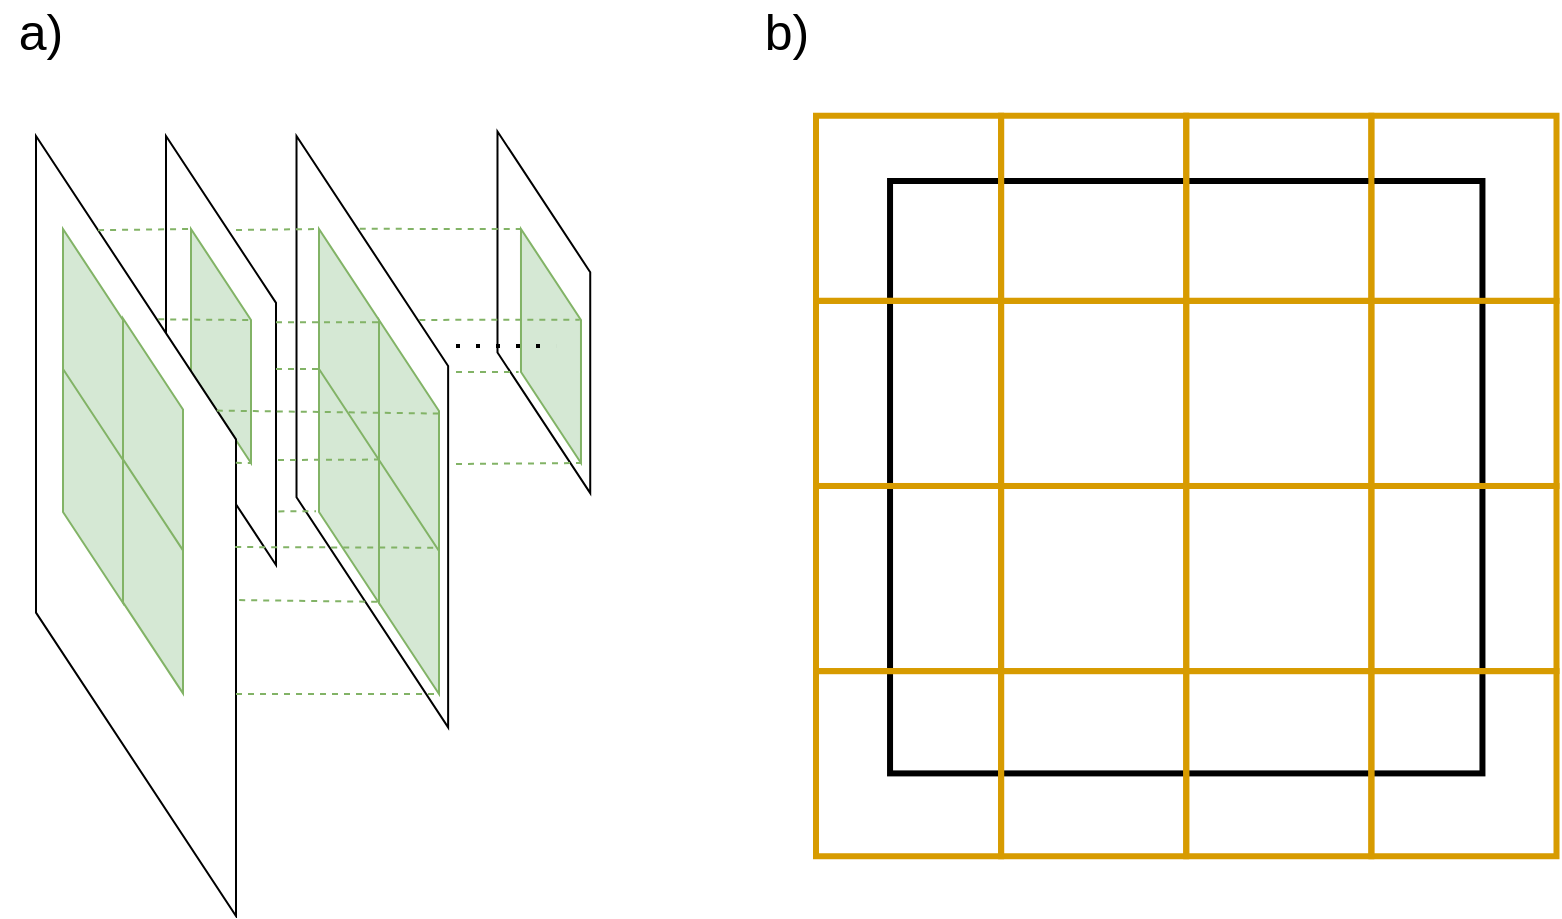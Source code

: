 <mxfile version="13.1.6" type="device"><diagram id="N8T5lHHxeAsulfFZ_9LE" name="Page-1"><mxGraphModel dx="536" dy="284" grid="1" gridSize="10" guides="1" tooltips="1" connect="1" arrows="1" fold="1" page="1" pageScale="1" pageWidth="850" pageHeight="1100" math="0" shadow="0"><root><mxCell id="0"/><mxCell id="1" parent="0"/><mxCell id="VW08EoNQCovh2FaqiU2y-33" value="" style="shape=parallelogram;perimeter=parallelogramPerimeter;whiteSpace=wrap;html=1;size=0.389;rotation=90;" parent="1" vertex="1"><mxGeometry x="233.51" y="174.98" width="180.84" height="46.37" as="geometry"/></mxCell><mxCell id="VW08EoNQCovh2FaqiU2y-23" value="" style="shape=parallelogram;perimeter=parallelogramPerimeter;whiteSpace=wrap;html=1;size=0.389;rotation=90;" parent="1" vertex="1"><mxGeometry x="90.33" y="219.92" width="295.66" height="75.81" as="geometry"/></mxCell><mxCell id="VW08EoNQCovh2FaqiU2y-12" value="" style="shape=parallelogram;perimeter=parallelogramPerimeter;whiteSpace=wrap;html=1;size=0.389;rotation=90;" parent="1" vertex="1"><mxGeometry x="55.25" y="189.75" width="214.5" height="55" as="geometry"/></mxCell><mxCell id="VW08EoNQCovh2FaqiU2y-11" value="" style="shape=parallelogram;perimeter=parallelogramPerimeter;whiteSpace=wrap;html=1;size=0.389;rotation=90;fillColor=#d5e8d4;strokeColor=#82b366;" parent="1" vertex="1"><mxGeometry x="104" y="200" width="117" height="30" as="geometry"/></mxCell><mxCell id="VW08EoNQCovh2FaqiU2y-2" value="" style="shape=parallelogram;perimeter=parallelogramPerimeter;whiteSpace=wrap;html=1;size=0.389;rotation=90;" parent="1" vertex="1"><mxGeometry x="-75" y="255" width="390" height="100" as="geometry"/></mxCell><mxCell id="VW08EoNQCovh2FaqiU2y-7" value="" style="shape=parallelogram;perimeter=parallelogramPerimeter;whiteSpace=wrap;html=1;size=0.389;rotation=90;fillColor=#d5e8d4;strokeColor=#82b366;" parent="1" vertex="1"><mxGeometry x="40" y="200" width="117" height="30" as="geometry"/></mxCell><mxCell id="VW08EoNQCovh2FaqiU2y-9" value="" style="endArrow=none;dashed=1;html=1;strokeWidth=1;exitX=0;exitY=0.75;exitDx=0;exitDy=0;entryX=0;entryY=1;entryDx=0;entryDy=0;fillColor=#d5e8d4;strokeColor=#82b366;" parent="1" source="VW08EoNQCovh2FaqiU2y-2" target="VW08EoNQCovh2FaqiU2y-11" edge="1"><mxGeometry width="50" height="50" relative="1" as="geometry"><mxPoint x="240" y="300" as="sourcePoint"/><mxPoint x="129.97" y="157.094" as="targetPoint"/></mxGeometry></mxCell><mxCell id="VW08EoNQCovh2FaqiU2y-13" value="" style="endArrow=none;dashed=1;html=1;strokeWidth=1;exitX=0.235;exitY=0.389;exitDx=0;exitDy=0;entryX=0.389;entryY=0.011;entryDx=0;entryDy=0;entryPerimeter=0;exitPerimeter=0;fillColor=#d5e8d4;strokeColor=#82b366;" parent="1" source="VW08EoNQCovh2FaqiU2y-2" target="VW08EoNQCovh2FaqiU2y-11" edge="1"><mxGeometry width="50" height="50" relative="1" as="geometry"><mxPoint x="130.004" y="200.569" as="sourcePoint"/><mxPoint x="176.47" y="200" as="targetPoint"/></mxGeometry></mxCell><mxCell id="VW08EoNQCovh2FaqiU2y-14" value="" style="endArrow=none;dashed=1;html=1;strokeWidth=1;entryX=1;entryY=0;entryDx=0;entryDy=0;exitX=0.419;exitY=0.001;exitDx=0;exitDy=0;exitPerimeter=0;fillColor=#d5e8d4;strokeColor=#82b366;" parent="1" source="VW08EoNQCovh2FaqiU2y-2" target="VW08EoNQCovh2FaqiU2y-11" edge="1"><mxGeometry width="50" height="50" relative="1" as="geometry"><mxPoint x="170" y="275" as="sourcePoint"/><mxPoint x="176.07" y="270.363" as="targetPoint"/></mxGeometry></mxCell><mxCell id="VW08EoNQCovh2FaqiU2y-15" value="" style="shape=parallelogram;perimeter=parallelogramPerimeter;whiteSpace=wrap;html=1;size=0.389;rotation=90;fillColor=#d5e8d4;strokeColor=#82b366;" parent="1" vertex="1"><mxGeometry x="168" y="200" width="117" height="30" as="geometry"/></mxCell><mxCell id="VW08EoNQCovh2FaqiU2y-17" value="" style="shape=parallelogram;perimeter=parallelogramPerimeter;whiteSpace=wrap;html=1;size=0.389;rotation=90;fillColor=#d5e8d4;strokeColor=#82b366;" parent="1" vertex="1"><mxGeometry x="70" y="244.75" width="117" height="30" as="geometry"/></mxCell><mxCell id="VW08EoNQCovh2FaqiU2y-18" value="" style="shape=parallelogram;perimeter=parallelogramPerimeter;whiteSpace=wrap;html=1;size=0.389;rotation=90;fillColor=#d5e8d4;strokeColor=#82b366;" parent="1" vertex="1"><mxGeometry x="40" y="270" width="117" height="30" as="geometry"/></mxCell><mxCell id="VW08EoNQCovh2FaqiU2y-19" value="" style="shape=parallelogram;perimeter=parallelogramPerimeter;whiteSpace=wrap;html=1;size=0.389;rotation=90;fillColor=#d5e8d4;strokeColor=#82b366;" parent="1" vertex="1"><mxGeometry x="70" y="315.19" width="117" height="30" as="geometry"/></mxCell><mxCell id="VW08EoNQCovh2FaqiU2y-20" value="" style="shape=parallelogram;perimeter=parallelogramPerimeter;whiteSpace=wrap;html=1;size=0.389;rotation=90;fillColor=#d5e8d4;strokeColor=#82b366;" parent="1" vertex="1"><mxGeometry x="198" y="245.5" width="117" height="30" as="geometry"/></mxCell><mxCell id="VW08EoNQCovh2FaqiU2y-21" value="" style="shape=parallelogram;perimeter=parallelogramPerimeter;whiteSpace=wrap;html=1;size=0.389;rotation=90;fillColor=#d5e8d4;strokeColor=#82b366;" parent="1" vertex="1"><mxGeometry x="168" y="270" width="117" height="30" as="geometry"/></mxCell><mxCell id="VW08EoNQCovh2FaqiU2y-22" value="" style="shape=parallelogram;perimeter=parallelogramPerimeter;whiteSpace=wrap;html=1;size=0.389;rotation=90;fillColor=#d5e8d4;strokeColor=#82b366;" parent="1" vertex="1"><mxGeometry x="198" y="315.5" width="117" height="30" as="geometry"/></mxCell><mxCell id="VW08EoNQCovh2FaqiU2y-24" value="" style="endArrow=none;dashed=1;html=1;strokeWidth=1;entryX=0;entryY=1;entryDx=0;entryDy=0;fillColor=#d5e8d4;strokeColor=#82b366;" parent="1" target="VW08EoNQCovh2FaqiU2y-15" edge="1"><mxGeometry width="50" height="50" relative="1" as="geometry"><mxPoint x="170" y="157" as="sourcePoint"/><mxPoint x="214.47" y="160" as="targetPoint"/></mxGeometry></mxCell><mxCell id="VW08EoNQCovh2FaqiU2y-25" value="" style="endArrow=none;dashed=1;html=1;strokeWidth=1;exitX=0.434;exitY=0;exitDx=0;exitDy=0;entryX=0.398;entryY=-0.021;entryDx=0;entryDy=0;entryPerimeter=0;exitPerimeter=0;fillColor=#d5e8d4;strokeColor=#82b366;" parent="1" source="VW08EoNQCovh2FaqiU2y-12" target="VW08EoNQCovh2FaqiU2y-15" edge="1"><mxGeometry width="50" height="50" relative="1" as="geometry"><mxPoint x="190.0" y="200.0" as="sourcePoint"/><mxPoint x="236.07" y="200.363" as="targetPoint"/></mxGeometry></mxCell><mxCell id="VW08EoNQCovh2FaqiU2y-26" value="" style="endArrow=none;dashed=1;html=1;strokeWidth=1;entryX=0.387;entryY=-0.01;entryDx=0;entryDy=0;entryPerimeter=0;fillColor=#d5e8d4;strokeColor=#82b366;" parent="1" target="VW08EoNQCovh2FaqiU2y-21" edge="1"><mxGeometry width="50" height="50" relative="1" as="geometry"><mxPoint x="191" y="272" as="sourcePoint"/><mxPoint x="197.17" y="222.013" as="targetPoint"/></mxGeometry></mxCell><mxCell id="VW08EoNQCovh2FaqiU2y-27" value="" style="endArrow=none;dashed=1;html=1;strokeWidth=1;entryX=1;entryY=0;entryDx=0;entryDy=0;fillColor=#d5e8d4;strokeColor=#82b366;" parent="1" target="VW08EoNQCovh2FaqiU2y-22" edge="1"><mxGeometry width="50" height="50" relative="1" as="geometry"><mxPoint x="170" y="389" as="sourcePoint"/><mxPoint x="269.75" y="390.363" as="targetPoint"/></mxGeometry></mxCell><mxCell id="VW08EoNQCovh2FaqiU2y-28" value="" style="endArrow=none;dashed=1;html=1;strokeWidth=1;exitX=0.595;exitY=-0.016;exitDx=0;exitDy=0;entryX=0.995;entryY=0.015;entryDx=0;entryDy=0;entryPerimeter=0;exitPerimeter=0;fillColor=#d5e8d4;strokeColor=#82b366;" parent="1" source="VW08EoNQCovh2FaqiU2y-2" target="VW08EoNQCovh2FaqiU2y-21" edge="1"><mxGeometry width="50" height="50" relative="1" as="geometry"><mxPoint x="187.0" y="345.14" as="sourcePoint"/><mxPoint x="233.07" y="345.503" as="targetPoint"/></mxGeometry></mxCell><mxCell id="VW08EoNQCovh2FaqiU2y-29" value="" style="endArrow=none;dashed=1;html=1;strokeWidth=1;exitX=0.527;exitY=0.004;exitDx=0;exitDy=0;entryX=0.389;entryY=0.011;entryDx=0;entryDy=0;entryPerimeter=0;exitPerimeter=0;fillColor=#d5e8d4;strokeColor=#82b366;" parent="1" source="VW08EoNQCovh2FaqiU2y-2" edge="1"><mxGeometry width="50" height="50" relative="1" as="geometry"><mxPoint x="223.68" y="315.5" as="sourcePoint"/><mxPoint x="269.75" y="315.863" as="targetPoint"/></mxGeometry></mxCell><mxCell id="VW08EoNQCovh2FaqiU2y-30" value="" style="endArrow=none;dashed=1;html=1;strokeWidth=1;exitX=0.352;exitY=0.096;exitDx=0;exitDy=0;entryX=0.4;entryY=-0.003;entryDx=0;entryDy=0;entryPerimeter=0;exitPerimeter=0;fillColor=#d5e8d4;strokeColor=#82b366;" parent="1" source="VW08EoNQCovh2FaqiU2y-2" target="VW08EoNQCovh2FaqiU2y-20" edge="1"><mxGeometry width="50" height="50" relative="1" as="geometry"><mxPoint x="191.1" y="261.65" as="sourcePoint"/><mxPoint x="237.17" y="262.013" as="targetPoint"/></mxGeometry></mxCell><mxCell id="VW08EoNQCovh2FaqiU2y-31" value="" style="endArrow=none;dashed=1;html=1;strokeWidth=1;exitX=0.875;exitY=-0.022;exitDx=0;exitDy=0;entryX=0.608;entryY=1.05;entryDx=0;entryDy=0;entryPerimeter=0;exitPerimeter=0;fillColor=#d5e8d4;strokeColor=#82b366;" parent="1" source="VW08EoNQCovh2FaqiU2y-12" target="VW08EoNQCovh2FaqiU2y-21" edge="1"><mxGeometry width="50" height="50" relative="1" as="geometry"><mxPoint x="201.1" y="271.65" as="sourcePoint"/><mxPoint x="247.17" y="272.013" as="targetPoint"/></mxGeometry></mxCell><mxCell id="VW08EoNQCovh2FaqiU2y-32" value="" style="shape=parallelogram;perimeter=parallelogramPerimeter;whiteSpace=wrap;html=1;size=0.389;rotation=90;fillColor=#d5e8d4;strokeColor=#82b366;" parent="1" vertex="1"><mxGeometry x="268.99" y="200" width="117" height="30" as="geometry"/></mxCell><mxCell id="VW08EoNQCovh2FaqiU2y-6" value="" style="endArrow=none;dashed=1;html=1;entryX=0.5;entryY=0.416;entryDx=0;entryDy=0;entryPerimeter=0;dashPattern=1 4;strokeWidth=2;" parent="1" target="VW08EoNQCovh2FaqiU2y-32" edge="1"><mxGeometry width="50" height="50" relative="1" as="geometry"><mxPoint x="280" y="215" as="sourcePoint"/><mxPoint x="339.25" y="230" as="targetPoint"/></mxGeometry></mxCell><mxCell id="VW08EoNQCovh2FaqiU2y-34" value="" style="endArrow=none;dashed=1;html=1;strokeWidth=1;entryX=0;entryY=1;entryDx=0;entryDy=0;fillColor=#d5e8d4;strokeColor=#82b366;exitX=0.157;exitY=0.583;exitDx=0;exitDy=0;exitPerimeter=0;" parent="1" source="VW08EoNQCovh2FaqiU2y-23" target="VW08EoNQCovh2FaqiU2y-32" edge="1"><mxGeometry width="50" height="50" relative="1" as="geometry"><mxPoint x="269.75" y="160.5" as="sourcePoint"/><mxPoint x="311.25" y="160" as="targetPoint"/></mxGeometry></mxCell><mxCell id="VW08EoNQCovh2FaqiU2y-35" value="" style="endArrow=none;dashed=1;html=1;strokeWidth=1;entryX=0.388;entryY=0.02;entryDx=0;entryDy=0;fillColor=#d5e8d4;strokeColor=#82b366;entryPerimeter=0;exitX=0.311;exitY=0.19;exitDx=0;exitDy=0;exitPerimeter=0;" parent="1" source="VW08EoNQCovh2FaqiU2y-23" target="VW08EoNQCovh2FaqiU2y-32" edge="1"><mxGeometry width="50" height="50" relative="1" as="geometry"><mxPoint x="303.18" y="200.5" as="sourcePoint"/><mxPoint x="344.68" y="200" as="targetPoint"/></mxGeometry></mxCell><mxCell id="VW08EoNQCovh2FaqiU2y-36" value="" style="endArrow=none;dashed=1;html=1;strokeWidth=1;entryX=0.611;entryY=1.039;entryDx=0;entryDy=0;fillColor=#d5e8d4;strokeColor=#82b366;entryPerimeter=0;" parent="1" target="VW08EoNQCovh2FaqiU2y-32" edge="1"><mxGeometry width="50" height="50" relative="1" as="geometry"><mxPoint x="280" y="228" as="sourcePoint"/><mxPoint x="231.5" y="176.5" as="targetPoint"/></mxGeometry></mxCell><mxCell id="VW08EoNQCovh2FaqiU2y-38" value="" style="endArrow=none;dashed=1;html=1;strokeWidth=1;entryX=1;entryY=0;entryDx=0;entryDy=0;fillColor=#d5e8d4;strokeColor=#82b366;" parent="1" target="VW08EoNQCovh2FaqiU2y-32" edge="1"><mxGeometry width="50" height="50" relative="1" as="geometry"><mxPoint x="280" y="274" as="sourcePoint"/><mxPoint x="321.32" y="237.987" as="targetPoint"/></mxGeometry></mxCell><mxCell id="VW08EoNQCovh2FaqiU2y-39" value="" style="endArrow=none;dashed=1;html=1;strokeWidth=1;entryX=0;entryY=1;entryDx=0;entryDy=0;fillColor=#d5e8d4;strokeColor=#82b366;exitX=0.543;exitY=0;exitDx=0;exitDy=0;exitPerimeter=0;" parent="1" source="VW08EoNQCovh2FaqiU2y-12" target="VW08EoNQCovh2FaqiU2y-21" edge="1"><mxGeometry width="50" height="50" relative="1" as="geometry"><mxPoint x="300" y="248" as="sourcePoint"/><mxPoint x="331.32" y="247.987" as="targetPoint"/></mxGeometry></mxCell><mxCell id="VW08EoNQCovh2FaqiU2y-89" value="" style="group" parent="1" vertex="1" connectable="0"><mxGeometry x="460" y="99.87" width="370.25" height="370.25" as="geometry"/></mxCell><mxCell id="VW08EoNQCovh2FaqiU2y-44" value="" style="whiteSpace=wrap;html=1;aspect=fixed;fillColor=none;strokeColor=#d79b00;strokeWidth=3;" parent="VW08EoNQCovh2FaqiU2y-89" vertex="1"><mxGeometry x="277.688" width="92.562" height="92.562" as="geometry"/></mxCell><mxCell id="VW08EoNQCovh2FaqiU2y-40" value="" style="whiteSpace=wrap;html=1;aspect=fixed;fillColor=none;strokeColor=#000000;strokeWidth=3;" parent="VW08EoNQCovh2FaqiU2y-89" vertex="1"><mxGeometry x="37.025" y="32.628" width="296.2" height="296.2" as="geometry"/></mxCell><mxCell id="VW08EoNQCovh2FaqiU2y-41" value="" style="whiteSpace=wrap;html=1;aspect=fixed;fillColor=none;strokeColor=#d79b00;strokeWidth=3;" parent="VW08EoNQCovh2FaqiU2y-89" vertex="1"><mxGeometry width="92.562" height="92.562" as="geometry"/></mxCell><mxCell id="VW08EoNQCovh2FaqiU2y-42" value="" style="whiteSpace=wrap;html=1;aspect=fixed;fillColor=none;strokeColor=#d79b00;strokeWidth=3;" parent="VW08EoNQCovh2FaqiU2y-89" vertex="1"><mxGeometry x="92.562" width="92.562" height="92.562" as="geometry"/></mxCell><mxCell id="VW08EoNQCovh2FaqiU2y-43" value="" style="whiteSpace=wrap;html=1;aspect=fixed;fillColor=none;strokeColor=#d79b00;strokeWidth=3;" parent="VW08EoNQCovh2FaqiU2y-89" vertex="1"><mxGeometry x="185.125" width="92.562" height="92.562" as="geometry"/></mxCell><mxCell id="VW08EoNQCovh2FaqiU2y-45" value="" style="whiteSpace=wrap;html=1;aspect=fixed;fillColor=none;strokeColor=#d79b00;strokeWidth=3;" parent="VW08EoNQCovh2FaqiU2y-89" vertex="1"><mxGeometry y="92.562" width="92.562" height="92.562" as="geometry"/></mxCell><mxCell id="VW08EoNQCovh2FaqiU2y-46" value="" style="whiteSpace=wrap;html=1;aspect=fixed;fillColor=none;strokeColor=#d79b00;strokeWidth=3;" parent="VW08EoNQCovh2FaqiU2y-89" vertex="1"><mxGeometry x="92.562" y="92.562" width="92.562" height="92.562" as="geometry"/></mxCell><mxCell id="VW08EoNQCovh2FaqiU2y-47" value="" style="whiteSpace=wrap;html=1;aspect=fixed;fillColor=none;strokeColor=#d79b00;strokeWidth=3;" parent="VW08EoNQCovh2FaqiU2y-89" vertex="1"><mxGeometry x="185.125" y="92.562" width="92.562" height="92.562" as="geometry"/></mxCell><mxCell id="VW08EoNQCovh2FaqiU2y-48" value="" style="whiteSpace=wrap;html=1;aspect=fixed;fillColor=none;strokeColor=#d79b00;strokeWidth=3;" parent="VW08EoNQCovh2FaqiU2y-89" vertex="1"><mxGeometry x="277.688" y="92.562" width="92.562" height="92.562" as="geometry"/></mxCell><mxCell id="VW08EoNQCovh2FaqiU2y-49" value="" style="whiteSpace=wrap;html=1;aspect=fixed;fillColor=none;strokeColor=#d79b00;strokeWidth=3;" parent="VW08EoNQCovh2FaqiU2y-89" vertex="1"><mxGeometry y="185.125" width="92.562" height="92.562" as="geometry"/></mxCell><mxCell id="VW08EoNQCovh2FaqiU2y-50" value="" style="whiteSpace=wrap;html=1;aspect=fixed;fillColor=none;strokeColor=#d79b00;strokeWidth=3;" parent="VW08EoNQCovh2FaqiU2y-89" vertex="1"><mxGeometry x="92.562" y="185.125" width="92.562" height="92.562" as="geometry"/></mxCell><mxCell id="VW08EoNQCovh2FaqiU2y-51" value="" style="whiteSpace=wrap;html=1;aspect=fixed;fillColor=none;strokeColor=#d79b00;strokeWidth=3;" parent="VW08EoNQCovh2FaqiU2y-89" vertex="1"><mxGeometry y="277.688" width="92.562" height="92.562" as="geometry"/></mxCell><mxCell id="VW08EoNQCovh2FaqiU2y-52" value="" style="whiteSpace=wrap;html=1;aspect=fixed;fillColor=none;strokeColor=#d79b00;strokeWidth=3;" parent="VW08EoNQCovh2FaqiU2y-89" vertex="1"><mxGeometry x="92.562" y="277.688" width="92.562" height="92.562" as="geometry"/></mxCell><mxCell id="VW08EoNQCovh2FaqiU2y-53" value="" style="whiteSpace=wrap;html=1;aspect=fixed;fillColor=none;strokeColor=#d79b00;strokeWidth=3;" parent="VW08EoNQCovh2FaqiU2y-89" vertex="1"><mxGeometry x="185.125" y="277.688" width="92.562" height="92.562" as="geometry"/></mxCell><mxCell id="VW08EoNQCovh2FaqiU2y-54" value="" style="whiteSpace=wrap;html=1;aspect=fixed;fillColor=none;strokeColor=#d79b00;strokeWidth=3;" parent="VW08EoNQCovh2FaqiU2y-89" vertex="1"><mxGeometry x="185.125" y="185.125" width="92.562" height="92.562" as="geometry"/></mxCell><mxCell id="VW08EoNQCovh2FaqiU2y-55" value="" style="whiteSpace=wrap;html=1;aspect=fixed;fillColor=none;strokeColor=#d79b00;strokeWidth=3;" parent="VW08EoNQCovh2FaqiU2y-89" vertex="1"><mxGeometry x="277.688" y="185.125" width="92.562" height="92.562" as="geometry"/></mxCell><mxCell id="VW08EoNQCovh2FaqiU2y-56" value="" style="whiteSpace=wrap;html=1;aspect=fixed;fillColor=none;strokeColor=#d79b00;strokeWidth=3;" parent="VW08EoNQCovh2FaqiU2y-89" vertex="1"><mxGeometry x="277.688" y="277.688" width="92.562" height="92.562" as="geometry"/></mxCell><mxCell id="VW08EoNQCovh2FaqiU2y-90" value="&lt;font style=&quot;font-size: 25px&quot;&gt;a)&lt;/font&gt;" style="text;html=1;align=center;verticalAlign=middle;resizable=0;points=[];autosize=1;" parent="1" vertex="1"><mxGeometry x="52" y="47" width="40" height="20" as="geometry"/></mxCell><mxCell id="VW08EoNQCovh2FaqiU2y-91" value="&lt;font style=&quot;font-size: 25px&quot;&gt;b)&lt;/font&gt;" style="text;html=1;align=center;verticalAlign=middle;resizable=0;points=[];autosize=1;" parent="1" vertex="1"><mxGeometry x="425" y="47" width="40" height="20" as="geometry"/></mxCell></root></mxGraphModel></diagram></mxfile>